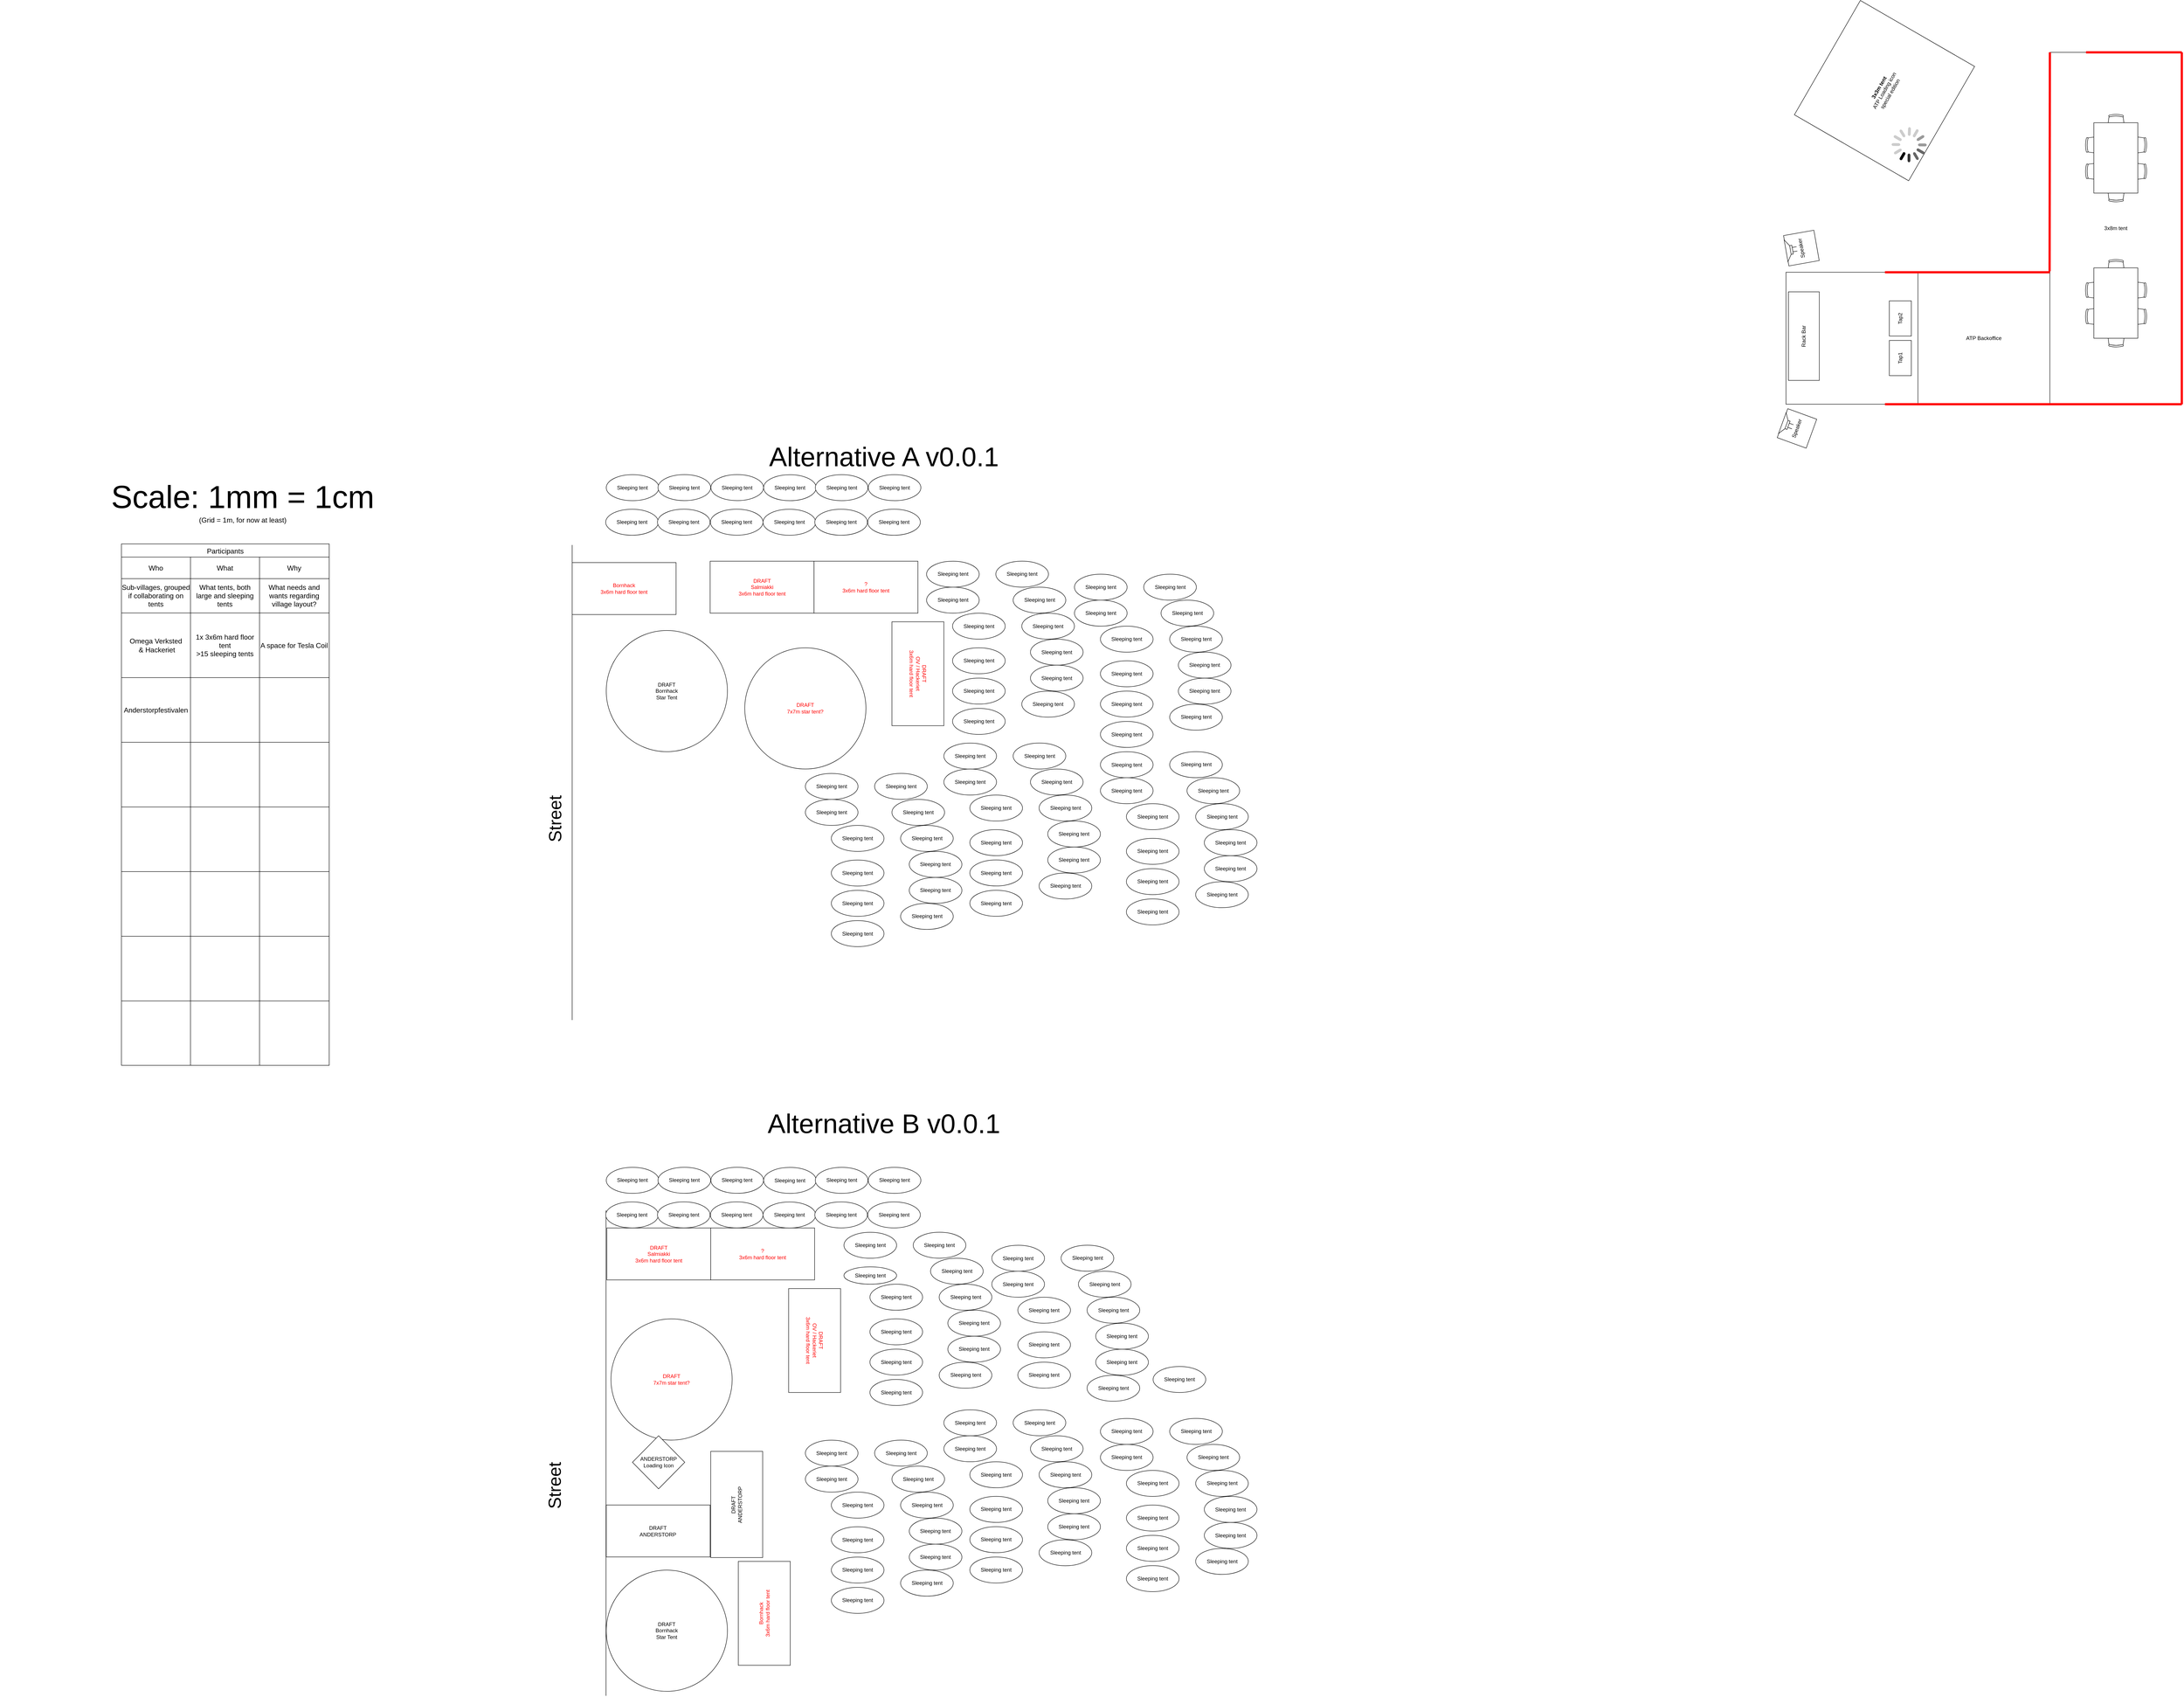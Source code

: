 <mxfile version="26.1.1">
  <diagram name="Page-1" id="S961MPwOC7T8OK-ADWTU">
    <mxGraphModel dx="3374" dy="2157" grid="1" gridSize="10" guides="0" tooltips="1" connect="1" arrows="1" fold="1" page="0" pageScale="1" pageWidth="1169" pageHeight="1654" math="0" shadow="0">
      <root>
        <mxCell id="0" />
        <mxCell id="1" parent="0" />
        <mxCell id="xKXynRRO6VnI7B-n1XNF-5" value="&lt;span style=&quot;color: light-dark(rgb(255, 0, 0), rgb(237, 237, 237));&quot;&gt;DRAFT&lt;br&gt;Salmiakki&lt;br&gt;3x6m hard floor tent&lt;/span&gt;" style="rounded=0;whiteSpace=wrap;html=1;" parent="1" vertex="1">
          <mxGeometry x="393.7" y="196.85" width="236.22" height="118.11" as="geometry" />
        </mxCell>
        <mxCell id="xKXynRRO6VnI7B-n1XNF-6" value="&lt;div&gt;&lt;font style=&quot;font-size: 72px;&quot;&gt;Scale: 1mm = 1cm&lt;/font&gt;&lt;/div&gt;&lt;div&gt;&lt;font size=&quot;3&quot;&gt;(Grid = 1m, for now at least)&lt;/font&gt;&lt;/div&gt;" style="text;html=1;align=center;verticalAlign=middle;whiteSpace=wrap;rounded=0;" parent="1" vertex="1">
          <mxGeometry x="-1220.47" y="1.53" width="1102.36" height="116.63" as="geometry" />
        </mxCell>
        <mxCell id="xKXynRRO6VnI7B-n1XNF-7" value="&lt;span style=&quot;color: rgb(255, 0, 0);&quot;&gt;DRAFT&lt;br&gt;OV / Hackeriet&lt;br&gt;3x6m hard floor tent&lt;/span&gt;" style="rounded=0;whiteSpace=wrap;html=1;rotation=90;" parent="1" vertex="1">
          <mxGeometry x="748.03" y="393.7" width="236.22" height="118.11" as="geometry" />
        </mxCell>
        <mxCell id="xKXynRRO6VnI7B-n1XNF-8" value="&lt;span style=&quot;color: light-dark(rgb(255, 0, 0), rgb(237, 237, 237));&quot;&gt;?&lt;br&gt;3x6m hard floor tent&lt;/span&gt;" style="rounded=0;whiteSpace=wrap;html=1;rotation=0;" parent="1" vertex="1">
          <mxGeometry x="629.92" y="196.85" width="236.22" height="118.11" as="geometry" />
        </mxCell>
        <mxCell id="xKXynRRO6VnI7B-n1XNF-10" value="&lt;span style=&quot;color: light-dark(rgb(255, 0, 0), rgb(237, 237, 237));&quot;&gt;DRAFT&lt;br&gt;7x7m star tent?&lt;/span&gt;" style="ellipse;whiteSpace=wrap;html=1;aspect=fixed;" parent="1" vertex="1">
          <mxGeometry x="472.44" y="393.7" width="275.59" height="275.59" as="geometry" />
        </mxCell>
        <mxCell id="xKXynRRO6VnI7B-n1XNF-11" value="" style="endArrow=none;html=1;rounded=0;" parent="1" edge="1">
          <mxGeometry width="50" height="50" relative="1" as="geometry">
            <mxPoint x="80" y="1240" as="sourcePoint" />
            <mxPoint x="80" y="160" as="targetPoint" />
          </mxGeometry>
        </mxCell>
        <mxCell id="xKXynRRO6VnI7B-n1XNF-12" value="&lt;font style=&quot;font-size: 40px;&quot;&gt;Street&lt;/font&gt;" style="text;html=1;align=center;verticalAlign=middle;whiteSpace=wrap;rounded=0;rotation=-90;" parent="1" vertex="1">
          <mxGeometry x="-39.37" y="748.03" width="157.74" height="69.34" as="geometry" />
        </mxCell>
        <mxCell id="xKXynRRO6VnI7B-n1XNF-18" value="Participants" style="shape=table;startSize=30;container=1;collapsible=0;childLayout=tableLayout;strokeColor=default;fontSize=16;" parent="1" vertex="1">
          <mxGeometry x="-944.88" y="157.48" width="472.44" height="1185.51" as="geometry" />
        </mxCell>
        <mxCell id="xKXynRRO6VnI7B-n1XNF-19" value="" style="shape=tableRow;horizontal=0;startSize=0;swimlaneHead=0;swimlaneBody=0;strokeColor=inherit;top=0;left=0;bottom=0;right=0;collapsible=0;dropTarget=0;fillColor=none;points=[[0,0.5],[1,0.5]];portConstraint=eastwest;fontSize=16;" parent="xKXynRRO6VnI7B-n1XNF-18" vertex="1">
          <mxGeometry y="30" width="472.44" height="49" as="geometry" />
        </mxCell>
        <mxCell id="xKXynRRO6VnI7B-n1XNF-20" value="Who" style="shape=partialRectangle;html=1;whiteSpace=wrap;connectable=0;strokeColor=inherit;overflow=hidden;fillColor=none;top=0;left=0;bottom=0;right=0;pointerEvents=1;fontSize=16;" parent="xKXynRRO6VnI7B-n1XNF-19" vertex="1">
          <mxGeometry width="157" height="49" as="geometry">
            <mxRectangle width="157" height="49" as="alternateBounds" />
          </mxGeometry>
        </mxCell>
        <mxCell id="xKXynRRO6VnI7B-n1XNF-21" value="What" style="shape=partialRectangle;html=1;whiteSpace=wrap;connectable=0;strokeColor=inherit;overflow=hidden;fillColor=none;top=0;left=0;bottom=0;right=0;pointerEvents=1;fontSize=16;" parent="xKXynRRO6VnI7B-n1XNF-19" vertex="1">
          <mxGeometry x="157" width="157" height="49" as="geometry">
            <mxRectangle width="157" height="49" as="alternateBounds" />
          </mxGeometry>
        </mxCell>
        <mxCell id="xKXynRRO6VnI7B-n1XNF-22" value="Why" style="shape=partialRectangle;html=1;whiteSpace=wrap;connectable=0;strokeColor=inherit;overflow=hidden;fillColor=none;top=0;left=0;bottom=0;right=0;pointerEvents=1;fontSize=16;" parent="xKXynRRO6VnI7B-n1XNF-19" vertex="1">
          <mxGeometry x="314" width="158" height="49" as="geometry">
            <mxRectangle width="158" height="49" as="alternateBounds" />
          </mxGeometry>
        </mxCell>
        <mxCell id="xKXynRRO6VnI7B-n1XNF-23" value="" style="shape=tableRow;horizontal=0;startSize=0;swimlaneHead=0;swimlaneBody=0;strokeColor=inherit;top=0;left=0;bottom=0;right=0;collapsible=0;dropTarget=0;fillColor=none;points=[[0,0.5],[1,0.5]];portConstraint=eastwest;fontSize=16;" parent="xKXynRRO6VnI7B-n1XNF-18" vertex="1">
          <mxGeometry y="79" width="472.44" height="78" as="geometry" />
        </mxCell>
        <mxCell id="xKXynRRO6VnI7B-n1XNF-24" value="Sub-villages, grouped if collaborating on tents" style="shape=partialRectangle;html=1;whiteSpace=wrap;connectable=0;strokeColor=inherit;overflow=hidden;fillColor=none;top=0;left=0;bottom=0;right=0;pointerEvents=1;fontSize=16;" parent="xKXynRRO6VnI7B-n1XNF-23" vertex="1">
          <mxGeometry width="157" height="78" as="geometry">
            <mxRectangle width="157" height="78" as="alternateBounds" />
          </mxGeometry>
        </mxCell>
        <mxCell id="xKXynRRO6VnI7B-n1XNF-25" value="What tents, both large and sleeping tents" style="shape=partialRectangle;html=1;whiteSpace=wrap;connectable=0;strokeColor=inherit;overflow=hidden;fillColor=none;top=0;left=0;bottom=0;right=0;pointerEvents=1;fontSize=16;" parent="xKXynRRO6VnI7B-n1XNF-23" vertex="1">
          <mxGeometry x="157" width="157" height="78" as="geometry">
            <mxRectangle width="157" height="78" as="alternateBounds" />
          </mxGeometry>
        </mxCell>
        <mxCell id="xKXynRRO6VnI7B-n1XNF-26" value="What needs and wants regarding village layout?" style="shape=partialRectangle;html=1;whiteSpace=wrap;connectable=0;strokeColor=inherit;overflow=hidden;fillColor=none;top=0;left=0;bottom=0;right=0;pointerEvents=1;fontSize=16;" parent="xKXynRRO6VnI7B-n1XNF-23" vertex="1">
          <mxGeometry x="314" width="158" height="78" as="geometry">
            <mxRectangle width="158" height="78" as="alternateBounds" />
          </mxGeometry>
        </mxCell>
        <mxCell id="xKXynRRO6VnI7B-n1XNF-65" value="" style="shape=tableRow;horizontal=0;startSize=0;swimlaneHead=0;swimlaneBody=0;strokeColor=inherit;top=0;left=0;bottom=0;right=0;collapsible=0;dropTarget=0;fillColor=none;points=[[0,0.5],[1,0.5]];portConstraint=eastwest;fontSize=16;" parent="xKXynRRO6VnI7B-n1XNF-18" vertex="1">
          <mxGeometry y="157" width="472.44" height="147" as="geometry" />
        </mxCell>
        <mxCell id="xKXynRRO6VnI7B-n1XNF-66" value="&lt;div&gt;Omega Verksted&lt;/div&gt;&lt;div&gt;&amp;nbsp;&amp;amp; Hackeriet&lt;/div&gt;" style="shape=partialRectangle;html=1;whiteSpace=wrap;connectable=0;strokeColor=inherit;overflow=hidden;fillColor=none;top=0;left=0;bottom=0;right=0;pointerEvents=1;fontSize=16;" parent="xKXynRRO6VnI7B-n1XNF-65" vertex="1">
          <mxGeometry width="157" height="147" as="geometry">
            <mxRectangle width="157" height="147" as="alternateBounds" />
          </mxGeometry>
        </mxCell>
        <mxCell id="xKXynRRO6VnI7B-n1XNF-67" value="1x 3x6m hard floor tent&lt;br&gt;&amp;gt;15 sleeping tents" style="shape=partialRectangle;html=1;whiteSpace=wrap;connectable=0;strokeColor=inherit;overflow=hidden;fillColor=none;top=0;left=0;bottom=0;right=0;pointerEvents=1;fontSize=16;" parent="xKXynRRO6VnI7B-n1XNF-65" vertex="1">
          <mxGeometry x="157" width="157" height="147" as="geometry">
            <mxRectangle width="157" height="147" as="alternateBounds" />
          </mxGeometry>
        </mxCell>
        <mxCell id="xKXynRRO6VnI7B-n1XNF-68" value="A space for Tesla Coil" style="shape=partialRectangle;html=1;whiteSpace=wrap;connectable=0;strokeColor=inherit;overflow=hidden;fillColor=none;top=0;left=0;bottom=0;right=0;pointerEvents=1;fontSize=16;" parent="xKXynRRO6VnI7B-n1XNF-65" vertex="1">
          <mxGeometry x="314" width="158" height="147" as="geometry">
            <mxRectangle width="158" height="147" as="alternateBounds" />
          </mxGeometry>
        </mxCell>
        <mxCell id="xKXynRRO6VnI7B-n1XNF-61" value="" style="shape=tableRow;horizontal=0;startSize=0;swimlaneHead=0;swimlaneBody=0;strokeColor=inherit;top=0;left=0;bottom=0;right=0;collapsible=0;dropTarget=0;fillColor=none;points=[[0,0.5],[1,0.5]];portConstraint=eastwest;fontSize=16;" parent="xKXynRRO6VnI7B-n1XNF-18" vertex="1">
          <mxGeometry y="304" width="472.44" height="147" as="geometry" />
        </mxCell>
        <mxCell id="xKXynRRO6VnI7B-n1XNF-62" value="Anderstorpfestivalen" style="shape=partialRectangle;html=1;whiteSpace=wrap;connectable=0;strokeColor=inherit;overflow=hidden;fillColor=none;top=0;left=0;bottom=0;right=0;pointerEvents=1;fontSize=16;" parent="xKXynRRO6VnI7B-n1XNF-61" vertex="1">
          <mxGeometry width="157" height="147" as="geometry">
            <mxRectangle width="157" height="147" as="alternateBounds" />
          </mxGeometry>
        </mxCell>
        <mxCell id="xKXynRRO6VnI7B-n1XNF-63" value="" style="shape=partialRectangle;html=1;whiteSpace=wrap;connectable=0;strokeColor=inherit;overflow=hidden;fillColor=none;top=0;left=0;bottom=0;right=0;pointerEvents=1;fontSize=16;" parent="xKXynRRO6VnI7B-n1XNF-61" vertex="1">
          <mxGeometry x="157" width="157" height="147" as="geometry">
            <mxRectangle width="157" height="147" as="alternateBounds" />
          </mxGeometry>
        </mxCell>
        <mxCell id="xKXynRRO6VnI7B-n1XNF-64" value="" style="shape=partialRectangle;html=1;whiteSpace=wrap;connectable=0;strokeColor=inherit;overflow=hidden;fillColor=none;top=0;left=0;bottom=0;right=0;pointerEvents=1;fontSize=16;" parent="xKXynRRO6VnI7B-n1XNF-61" vertex="1">
          <mxGeometry x="314" width="158" height="147" as="geometry">
            <mxRectangle width="158" height="147" as="alternateBounds" />
          </mxGeometry>
        </mxCell>
        <mxCell id="xKXynRRO6VnI7B-n1XNF-57" value="" style="shape=tableRow;horizontal=0;startSize=0;swimlaneHead=0;swimlaneBody=0;strokeColor=inherit;top=0;left=0;bottom=0;right=0;collapsible=0;dropTarget=0;fillColor=none;points=[[0,0.5],[1,0.5]];portConstraint=eastwest;fontSize=16;" parent="xKXynRRO6VnI7B-n1XNF-18" vertex="1">
          <mxGeometry y="451" width="472.44" height="147" as="geometry" />
        </mxCell>
        <mxCell id="xKXynRRO6VnI7B-n1XNF-58" value="" style="shape=partialRectangle;html=1;whiteSpace=wrap;connectable=0;strokeColor=inherit;overflow=hidden;fillColor=none;top=0;left=0;bottom=0;right=0;pointerEvents=1;fontSize=16;" parent="xKXynRRO6VnI7B-n1XNF-57" vertex="1">
          <mxGeometry width="157" height="147" as="geometry">
            <mxRectangle width="157" height="147" as="alternateBounds" />
          </mxGeometry>
        </mxCell>
        <mxCell id="xKXynRRO6VnI7B-n1XNF-59" value="" style="shape=partialRectangle;html=1;whiteSpace=wrap;connectable=0;strokeColor=inherit;overflow=hidden;fillColor=none;top=0;left=0;bottom=0;right=0;pointerEvents=1;fontSize=16;" parent="xKXynRRO6VnI7B-n1XNF-57" vertex="1">
          <mxGeometry x="157" width="157" height="147" as="geometry">
            <mxRectangle width="157" height="147" as="alternateBounds" />
          </mxGeometry>
        </mxCell>
        <mxCell id="xKXynRRO6VnI7B-n1XNF-60" value="" style="shape=partialRectangle;html=1;whiteSpace=wrap;connectable=0;strokeColor=inherit;overflow=hidden;fillColor=none;top=0;left=0;bottom=0;right=0;pointerEvents=1;fontSize=16;" parent="xKXynRRO6VnI7B-n1XNF-57" vertex="1">
          <mxGeometry x="314" width="158" height="147" as="geometry">
            <mxRectangle width="158" height="147" as="alternateBounds" />
          </mxGeometry>
        </mxCell>
        <mxCell id="xKXynRRO6VnI7B-n1XNF-53" value="" style="shape=tableRow;horizontal=0;startSize=0;swimlaneHead=0;swimlaneBody=0;strokeColor=inherit;top=0;left=0;bottom=0;right=0;collapsible=0;dropTarget=0;fillColor=none;points=[[0,0.5],[1,0.5]];portConstraint=eastwest;fontSize=16;" parent="xKXynRRO6VnI7B-n1XNF-18" vertex="1">
          <mxGeometry y="598" width="472.44" height="147" as="geometry" />
        </mxCell>
        <mxCell id="xKXynRRO6VnI7B-n1XNF-54" value="" style="shape=partialRectangle;html=1;whiteSpace=wrap;connectable=0;strokeColor=inherit;overflow=hidden;fillColor=none;top=0;left=0;bottom=0;right=0;pointerEvents=1;fontSize=16;" parent="xKXynRRO6VnI7B-n1XNF-53" vertex="1">
          <mxGeometry width="157" height="147" as="geometry">
            <mxRectangle width="157" height="147" as="alternateBounds" />
          </mxGeometry>
        </mxCell>
        <mxCell id="xKXynRRO6VnI7B-n1XNF-55" value="" style="shape=partialRectangle;html=1;whiteSpace=wrap;connectable=0;strokeColor=inherit;overflow=hidden;fillColor=none;top=0;left=0;bottom=0;right=0;pointerEvents=1;fontSize=16;" parent="xKXynRRO6VnI7B-n1XNF-53" vertex="1">
          <mxGeometry x="157" width="157" height="147" as="geometry">
            <mxRectangle width="157" height="147" as="alternateBounds" />
          </mxGeometry>
        </mxCell>
        <mxCell id="xKXynRRO6VnI7B-n1XNF-56" value="" style="shape=partialRectangle;html=1;whiteSpace=wrap;connectable=0;strokeColor=inherit;overflow=hidden;fillColor=none;top=0;left=0;bottom=0;right=0;pointerEvents=1;fontSize=16;" parent="xKXynRRO6VnI7B-n1XNF-53" vertex="1">
          <mxGeometry x="314" width="158" height="147" as="geometry">
            <mxRectangle width="158" height="147" as="alternateBounds" />
          </mxGeometry>
        </mxCell>
        <mxCell id="xKXynRRO6VnI7B-n1XNF-49" value="" style="shape=tableRow;horizontal=0;startSize=0;swimlaneHead=0;swimlaneBody=0;strokeColor=inherit;top=0;left=0;bottom=0;right=0;collapsible=0;dropTarget=0;fillColor=none;points=[[0,0.5],[1,0.5]];portConstraint=eastwest;fontSize=16;" parent="xKXynRRO6VnI7B-n1XNF-18" vertex="1">
          <mxGeometry y="745" width="472.44" height="147" as="geometry" />
        </mxCell>
        <mxCell id="xKXynRRO6VnI7B-n1XNF-50" value="" style="shape=partialRectangle;html=1;whiteSpace=wrap;connectable=0;strokeColor=inherit;overflow=hidden;fillColor=none;top=0;left=0;bottom=0;right=0;pointerEvents=1;fontSize=16;" parent="xKXynRRO6VnI7B-n1XNF-49" vertex="1">
          <mxGeometry width="157" height="147" as="geometry">
            <mxRectangle width="157" height="147" as="alternateBounds" />
          </mxGeometry>
        </mxCell>
        <mxCell id="xKXynRRO6VnI7B-n1XNF-51" value="" style="shape=partialRectangle;html=1;whiteSpace=wrap;connectable=0;strokeColor=inherit;overflow=hidden;fillColor=none;top=0;left=0;bottom=0;right=0;pointerEvents=1;fontSize=16;" parent="xKXynRRO6VnI7B-n1XNF-49" vertex="1">
          <mxGeometry x="157" width="157" height="147" as="geometry">
            <mxRectangle width="157" height="147" as="alternateBounds" />
          </mxGeometry>
        </mxCell>
        <mxCell id="xKXynRRO6VnI7B-n1XNF-52" value="" style="shape=partialRectangle;html=1;whiteSpace=wrap;connectable=0;strokeColor=inherit;overflow=hidden;fillColor=none;top=0;left=0;bottom=0;right=0;pointerEvents=1;fontSize=16;" parent="xKXynRRO6VnI7B-n1XNF-49" vertex="1">
          <mxGeometry x="314" width="158" height="147" as="geometry">
            <mxRectangle width="158" height="147" as="alternateBounds" />
          </mxGeometry>
        </mxCell>
        <mxCell id="xKXynRRO6VnI7B-n1XNF-45" value="" style="shape=tableRow;horizontal=0;startSize=0;swimlaneHead=0;swimlaneBody=0;strokeColor=inherit;top=0;left=0;bottom=0;right=0;collapsible=0;dropTarget=0;fillColor=none;points=[[0,0.5],[1,0.5]];portConstraint=eastwest;fontSize=16;" parent="xKXynRRO6VnI7B-n1XNF-18" vertex="1">
          <mxGeometry y="892" width="472.44" height="147" as="geometry" />
        </mxCell>
        <mxCell id="xKXynRRO6VnI7B-n1XNF-46" value="" style="shape=partialRectangle;html=1;whiteSpace=wrap;connectable=0;strokeColor=inherit;overflow=hidden;fillColor=none;top=0;left=0;bottom=0;right=0;pointerEvents=1;fontSize=16;" parent="xKXynRRO6VnI7B-n1XNF-45" vertex="1">
          <mxGeometry width="157" height="147" as="geometry">
            <mxRectangle width="157" height="147" as="alternateBounds" />
          </mxGeometry>
        </mxCell>
        <mxCell id="xKXynRRO6VnI7B-n1XNF-47" value="" style="shape=partialRectangle;html=1;whiteSpace=wrap;connectable=0;strokeColor=inherit;overflow=hidden;fillColor=none;top=0;left=0;bottom=0;right=0;pointerEvents=1;fontSize=16;" parent="xKXynRRO6VnI7B-n1XNF-45" vertex="1">
          <mxGeometry x="157" width="157" height="147" as="geometry">
            <mxRectangle width="157" height="147" as="alternateBounds" />
          </mxGeometry>
        </mxCell>
        <mxCell id="xKXynRRO6VnI7B-n1XNF-48" value="" style="shape=partialRectangle;html=1;whiteSpace=wrap;connectable=0;strokeColor=inherit;overflow=hidden;fillColor=none;top=0;left=0;bottom=0;right=0;pointerEvents=1;fontSize=16;" parent="xKXynRRO6VnI7B-n1XNF-45" vertex="1">
          <mxGeometry x="314" width="158" height="147" as="geometry">
            <mxRectangle width="158" height="147" as="alternateBounds" />
          </mxGeometry>
        </mxCell>
        <mxCell id="xKXynRRO6VnI7B-n1XNF-27" value="" style="shape=tableRow;horizontal=0;startSize=0;swimlaneHead=0;swimlaneBody=0;strokeColor=inherit;top=0;left=0;bottom=0;right=0;collapsible=0;dropTarget=0;fillColor=none;points=[[0,0.5],[1,0.5]];portConstraint=eastwest;fontSize=16;" parent="xKXynRRO6VnI7B-n1XNF-18" vertex="1">
          <mxGeometry y="1039" width="472.44" height="147" as="geometry" />
        </mxCell>
        <mxCell id="xKXynRRO6VnI7B-n1XNF-28" value="" style="shape=partialRectangle;html=1;whiteSpace=wrap;connectable=0;strokeColor=inherit;overflow=hidden;fillColor=none;top=0;left=0;bottom=0;right=0;pointerEvents=1;fontSize=16;" parent="xKXynRRO6VnI7B-n1XNF-27" vertex="1">
          <mxGeometry width="157" height="147" as="geometry">
            <mxRectangle width="157" height="147" as="alternateBounds" />
          </mxGeometry>
        </mxCell>
        <mxCell id="xKXynRRO6VnI7B-n1XNF-29" value="" style="shape=partialRectangle;html=1;whiteSpace=wrap;connectable=0;strokeColor=inherit;overflow=hidden;fillColor=none;top=0;left=0;bottom=0;right=0;pointerEvents=1;fontSize=16;" parent="xKXynRRO6VnI7B-n1XNF-27" vertex="1">
          <mxGeometry x="157" width="157" height="147" as="geometry">
            <mxRectangle width="157" height="147" as="alternateBounds" />
          </mxGeometry>
        </mxCell>
        <mxCell id="xKXynRRO6VnI7B-n1XNF-30" value="" style="shape=partialRectangle;html=1;whiteSpace=wrap;connectable=0;strokeColor=inherit;overflow=hidden;fillColor=none;top=0;left=0;bottom=0;right=0;pointerEvents=1;fontSize=16;" parent="xKXynRRO6VnI7B-n1XNF-27" vertex="1">
          <mxGeometry x="314" width="158" height="147" as="geometry">
            <mxRectangle width="158" height="147" as="alternateBounds" />
          </mxGeometry>
        </mxCell>
        <mxCell id="8xT2IkJiU97St88Mnqzr-1" value="ATP Backoffice" style="rounded=0;whiteSpace=wrap;html=1;" vertex="1" parent="1">
          <mxGeometry x="3140" y="-460" width="300" height="300" as="geometry" />
        </mxCell>
        <mxCell id="8xT2IkJiU97St88Mnqzr-2" value="&lt;span style=&quot;color: light-dark(rgb(255, 0, 0), rgb(237, 237, 237));&quot;&gt;Bornhack&lt;br&gt;3x6m hard floor tent&lt;/span&gt;" style="rounded=0;whiteSpace=wrap;html=1;" vertex="1" parent="1">
          <mxGeometry x="80.0" y="200.0" width="236.22" height="118.11" as="geometry" />
        </mxCell>
        <mxCell id="8xT2IkJiU97St88Mnqzr-4" value="DRAFT&lt;br&gt;Bornhack&lt;br&gt;Star Tent" style="ellipse;whiteSpace=wrap;html=1;aspect=fixed;" vertex="1" parent="1">
          <mxGeometry x="157.48" y="354.33" width="275.59" height="275.59" as="geometry" />
        </mxCell>
        <mxCell id="8xT2IkJiU97St88Mnqzr-5" value="Sleeping tent" style="ellipse;whiteSpace=wrap;html=1;" vertex="1" parent="1">
          <mxGeometry x="885.83" y="196.85" width="119.75" height="59.1" as="geometry" />
        </mxCell>
        <mxCell id="8xT2IkJiU97St88Mnqzr-6" value="Sleeping tent" style="ellipse;whiteSpace=wrap;html=1;" vertex="1" parent="1">
          <mxGeometry x="885.825" y="255.855" width="119.75" height="59.1" as="geometry" />
        </mxCell>
        <mxCell id="8xT2IkJiU97St88Mnqzr-7" value="Sleeping tent" style="ellipse;whiteSpace=wrap;html=1;" vertex="1" parent="1">
          <mxGeometry x="944.88" y="314.96" width="119.75" height="59.1" as="geometry" />
        </mxCell>
        <mxCell id="8xT2IkJiU97St88Mnqzr-8" value="Sleeping tent" style="ellipse;whiteSpace=wrap;html=1;" vertex="1" parent="1">
          <mxGeometry x="944.885" y="393.695" width="119.75" height="59.1" as="geometry" />
        </mxCell>
        <mxCell id="8xT2IkJiU97St88Mnqzr-9" value="Sleeping tent" style="ellipse;whiteSpace=wrap;html=1;" vertex="1" parent="1">
          <mxGeometry x="944.88" y="462.57" width="119.75" height="59.1" as="geometry" />
        </mxCell>
        <mxCell id="8xT2IkJiU97St88Mnqzr-10" value="Sleeping tent" style="ellipse;whiteSpace=wrap;html=1;" vertex="1" parent="1">
          <mxGeometry x="944.885" y="531.495" width="119.75" height="59.1" as="geometry" />
        </mxCell>
        <mxCell id="8xT2IkJiU97St88Mnqzr-11" value="Sleeping tent" style="ellipse;whiteSpace=wrap;html=1;" vertex="1" parent="1">
          <mxGeometry x="1043.3" y="196.75" width="119.75" height="59.1" as="geometry" />
        </mxCell>
        <mxCell id="8xT2IkJiU97St88Mnqzr-12" value="Sleeping tent" style="ellipse;whiteSpace=wrap;html=1;" vertex="1" parent="1">
          <mxGeometry x="1082.675" y="255.855" width="119.75" height="59.1" as="geometry" />
        </mxCell>
        <mxCell id="8xT2IkJiU97St88Mnqzr-13" value="Sleeping tent" style="ellipse;whiteSpace=wrap;html=1;" vertex="1" parent="1">
          <mxGeometry x="1102.36" y="314.96" width="119.75" height="59.1" as="geometry" />
        </mxCell>
        <mxCell id="8xT2IkJiU97St88Mnqzr-14" value="Sleeping tent" style="ellipse;whiteSpace=wrap;html=1;" vertex="1" parent="1">
          <mxGeometry x="1122.045" y="374.065" width="119.75" height="59.1" as="geometry" />
        </mxCell>
        <mxCell id="8xT2IkJiU97St88Mnqzr-15" value="Sleeping tent" style="ellipse;whiteSpace=wrap;html=1;" vertex="1" parent="1">
          <mxGeometry x="1122.05" y="433.17" width="119.75" height="59.1" as="geometry" />
        </mxCell>
        <mxCell id="8xT2IkJiU97St88Mnqzr-16" value="Sleeping tent" style="ellipse;whiteSpace=wrap;html=1;" vertex="1" parent="1">
          <mxGeometry x="1102.355" y="492.275" width="119.75" height="59.1" as="geometry" />
        </mxCell>
        <mxCell id="8xT2IkJiU97St88Mnqzr-17" value="Sleeping tent" style="ellipse;whiteSpace=wrap;html=1;" vertex="1" parent="1">
          <mxGeometry x="156.25" y="78.69" width="119.75" height="59.1" as="geometry" />
        </mxCell>
        <mxCell id="8xT2IkJiU97St88Mnqzr-18" value="Sleeping tent" style="ellipse;whiteSpace=wrap;html=1;" vertex="1" parent="1">
          <mxGeometry x="273.945" y="78.595" width="119.75" height="59.1" as="geometry" />
        </mxCell>
        <mxCell id="8xT2IkJiU97St88Mnqzr-19" value="Sleeping tent" style="ellipse;whiteSpace=wrap;html=1;" vertex="1" parent="1">
          <mxGeometry x="394.23" y="78.59" width="119.75" height="59.1" as="geometry" />
        </mxCell>
        <mxCell id="8xT2IkJiU97St88Mnqzr-20" value="Sleeping tent" style="ellipse;whiteSpace=wrap;html=1;" vertex="1" parent="1">
          <mxGeometry x="513.975" y="78.785" width="119.75" height="59.1" as="geometry" />
        </mxCell>
        <mxCell id="8xT2IkJiU97St88Mnqzr-21" value="Sleeping tent" style="ellipse;whiteSpace=wrap;html=1;" vertex="1" parent="1">
          <mxGeometry x="631.67" y="78.69" width="119.75" height="59.1" as="geometry" />
        </mxCell>
        <mxCell id="8xT2IkJiU97St88Mnqzr-22" value="Sleeping tent" style="ellipse;whiteSpace=wrap;html=1;" vertex="1" parent="1">
          <mxGeometry x="751.955" y="78.685" width="119.75" height="59.1" as="geometry" />
        </mxCell>
        <mxCell id="8xT2IkJiU97St88Mnqzr-23" value="Sleeping tent" style="ellipse;whiteSpace=wrap;html=1;" vertex="1" parent="1">
          <mxGeometry x="157.485" y="0.095" width="119.75" height="59.1" as="geometry" />
        </mxCell>
        <mxCell id="8xT2IkJiU97St88Mnqzr-24" value="Sleeping tent" style="ellipse;whiteSpace=wrap;html=1;" vertex="1" parent="1">
          <mxGeometry x="275.18" y="-2.842e-14" width="119.75" height="59.1" as="geometry" />
        </mxCell>
        <mxCell id="8xT2IkJiU97St88Mnqzr-25" value="Sleeping tent" style="ellipse;whiteSpace=wrap;html=1;" vertex="1" parent="1">
          <mxGeometry x="395.465" y="-0.005" width="119.75" height="59.1" as="geometry" />
        </mxCell>
        <mxCell id="8xT2IkJiU97St88Mnqzr-26" value="Sleeping tent" style="ellipse;whiteSpace=wrap;html=1;" vertex="1" parent="1">
          <mxGeometry x="515.21" y="0.19" width="119.75" height="59.1" as="geometry" />
        </mxCell>
        <mxCell id="8xT2IkJiU97St88Mnqzr-27" value="Sleeping tent" style="ellipse;whiteSpace=wrap;html=1;" vertex="1" parent="1">
          <mxGeometry x="632.905" y="0.095" width="119.75" height="59.1" as="geometry" />
        </mxCell>
        <mxCell id="8xT2IkJiU97St88Mnqzr-28" value="Sleeping tent" style="ellipse;whiteSpace=wrap;html=1;" vertex="1" parent="1">
          <mxGeometry x="753.19" y="0.09" width="119.75" height="59.1" as="geometry" />
        </mxCell>
        <mxCell id="8xT2IkJiU97St88Mnqzr-29" value="Sleeping tent" style="ellipse;whiteSpace=wrap;html=1;" vertex="1" parent="1">
          <mxGeometry x="925.195" y="610.335" width="119.75" height="59.1" as="geometry" />
        </mxCell>
        <mxCell id="8xT2IkJiU97St88Mnqzr-30" value="Sleeping tent" style="ellipse;whiteSpace=wrap;html=1;" vertex="1" parent="1">
          <mxGeometry x="925.19" y="669.34" width="119.75" height="59.1" as="geometry" />
        </mxCell>
        <mxCell id="8xT2IkJiU97St88Mnqzr-31" value="Sleeping tent" style="ellipse;whiteSpace=wrap;html=1;" vertex="1" parent="1">
          <mxGeometry x="984.245" y="728.445" width="119.75" height="59.1" as="geometry" />
        </mxCell>
        <mxCell id="8xT2IkJiU97St88Mnqzr-32" value="Sleeping tent" style="ellipse;whiteSpace=wrap;html=1;" vertex="1" parent="1">
          <mxGeometry x="984.25" y="807.18" width="119.75" height="59.1" as="geometry" />
        </mxCell>
        <mxCell id="8xT2IkJiU97St88Mnqzr-33" value="Sleeping tent" style="ellipse;whiteSpace=wrap;html=1;" vertex="1" parent="1">
          <mxGeometry x="984.245" y="876.055" width="119.75" height="59.1" as="geometry" />
        </mxCell>
        <mxCell id="8xT2IkJiU97St88Mnqzr-34" value="Sleeping tent" style="ellipse;whiteSpace=wrap;html=1;" vertex="1" parent="1">
          <mxGeometry x="984.25" y="944.98" width="119.75" height="59.1" as="geometry" />
        </mxCell>
        <mxCell id="8xT2IkJiU97St88Mnqzr-35" value="Sleeping tent" style="ellipse;whiteSpace=wrap;html=1;" vertex="1" parent="1">
          <mxGeometry x="1082.665" y="610.235" width="119.75" height="59.1" as="geometry" />
        </mxCell>
        <mxCell id="8xT2IkJiU97St88Mnqzr-36" value="Sleeping tent" style="ellipse;whiteSpace=wrap;html=1;" vertex="1" parent="1">
          <mxGeometry x="1122.04" y="669.34" width="119.75" height="59.1" as="geometry" />
        </mxCell>
        <mxCell id="8xT2IkJiU97St88Mnqzr-37" value="Sleeping tent" style="ellipse;whiteSpace=wrap;html=1;" vertex="1" parent="1">
          <mxGeometry x="1141.725" y="728.445" width="119.75" height="59.1" as="geometry" />
        </mxCell>
        <mxCell id="8xT2IkJiU97St88Mnqzr-38" value="Sleeping tent" style="ellipse;whiteSpace=wrap;html=1;" vertex="1" parent="1">
          <mxGeometry x="1161.41" y="787.55" width="119.75" height="59.1" as="geometry" />
        </mxCell>
        <mxCell id="8xT2IkJiU97St88Mnqzr-39" value="Sleeping tent" style="ellipse;whiteSpace=wrap;html=1;" vertex="1" parent="1">
          <mxGeometry x="1161.415" y="846.655" width="119.75" height="59.1" as="geometry" />
        </mxCell>
        <mxCell id="8xT2IkJiU97St88Mnqzr-40" value="Sleeping tent" style="ellipse;whiteSpace=wrap;html=1;" vertex="1" parent="1">
          <mxGeometry x="1141.72" y="905.76" width="119.75" height="59.1" as="geometry" />
        </mxCell>
        <mxCell id="8xT2IkJiU97St88Mnqzr-41" value="Sleeping tent" style="ellipse;whiteSpace=wrap;html=1;" vertex="1" parent="1">
          <mxGeometry x="610.24" y="679.38" width="119.75" height="59.1" as="geometry" />
        </mxCell>
        <mxCell id="8xT2IkJiU97St88Mnqzr-42" value="Sleeping tent" style="ellipse;whiteSpace=wrap;html=1;" vertex="1" parent="1">
          <mxGeometry x="610.235" y="738.385" width="119.75" height="59.1" as="geometry" />
        </mxCell>
        <mxCell id="8xT2IkJiU97St88Mnqzr-43" value="Sleeping tent" style="ellipse;whiteSpace=wrap;html=1;" vertex="1" parent="1">
          <mxGeometry x="669.29" y="797.49" width="119.75" height="59.1" as="geometry" />
        </mxCell>
        <mxCell id="8xT2IkJiU97St88Mnqzr-44" value="Sleeping tent" style="ellipse;whiteSpace=wrap;html=1;" vertex="1" parent="1">
          <mxGeometry x="669.295" y="876.225" width="119.75" height="59.1" as="geometry" />
        </mxCell>
        <mxCell id="8xT2IkJiU97St88Mnqzr-45" value="Sleeping tent" style="ellipse;whiteSpace=wrap;html=1;" vertex="1" parent="1">
          <mxGeometry x="669.29" y="945.1" width="119.75" height="59.1" as="geometry" />
        </mxCell>
        <mxCell id="8xT2IkJiU97St88Mnqzr-46" value="Sleeping tent" style="ellipse;whiteSpace=wrap;html=1;" vertex="1" parent="1">
          <mxGeometry x="669.295" y="1014.025" width="119.75" height="59.1" as="geometry" />
        </mxCell>
        <mxCell id="8xT2IkJiU97St88Mnqzr-47" value="Sleeping tent" style="ellipse;whiteSpace=wrap;html=1;" vertex="1" parent="1">
          <mxGeometry x="767.71" y="679.28" width="119.75" height="59.1" as="geometry" />
        </mxCell>
        <mxCell id="8xT2IkJiU97St88Mnqzr-48" value="Sleeping tent" style="ellipse;whiteSpace=wrap;html=1;" vertex="1" parent="1">
          <mxGeometry x="807.085" y="738.385" width="119.75" height="59.1" as="geometry" />
        </mxCell>
        <mxCell id="8xT2IkJiU97St88Mnqzr-49" value="Sleeping tent" style="ellipse;whiteSpace=wrap;html=1;" vertex="1" parent="1">
          <mxGeometry x="826.77" y="797.49" width="119.75" height="59.1" as="geometry" />
        </mxCell>
        <mxCell id="8xT2IkJiU97St88Mnqzr-50" value="Sleeping tent" style="ellipse;whiteSpace=wrap;html=1;" vertex="1" parent="1">
          <mxGeometry x="846.455" y="856.595" width="119.75" height="59.1" as="geometry" />
        </mxCell>
        <mxCell id="8xT2IkJiU97St88Mnqzr-51" value="Sleeping tent" style="ellipse;whiteSpace=wrap;html=1;" vertex="1" parent="1">
          <mxGeometry x="846.46" y="915.7" width="119.75" height="59.1" as="geometry" />
        </mxCell>
        <mxCell id="8xT2IkJiU97St88Mnqzr-52" value="Sleeping tent" style="ellipse;whiteSpace=wrap;html=1;" vertex="1" parent="1">
          <mxGeometry x="826.765" y="974.805" width="119.75" height="59.1" as="geometry" />
        </mxCell>
        <mxCell id="8xT2IkJiU97St88Mnqzr-53" value="Sleeping tent" style="ellipse;whiteSpace=wrap;html=1;" vertex="1" parent="1">
          <mxGeometry x="1222.105" y="226.425" width="119.75" height="59.1" as="geometry" />
        </mxCell>
        <mxCell id="8xT2IkJiU97St88Mnqzr-54" value="Sleeping tent" style="ellipse;whiteSpace=wrap;html=1;" vertex="1" parent="1">
          <mxGeometry x="1222.1" y="285.43" width="119.75" height="59.1" as="geometry" />
        </mxCell>
        <mxCell id="8xT2IkJiU97St88Mnqzr-55" value="Sleeping tent" style="ellipse;whiteSpace=wrap;html=1;" vertex="1" parent="1">
          <mxGeometry x="1281.155" y="344.535" width="119.75" height="59.1" as="geometry" />
        </mxCell>
        <mxCell id="8xT2IkJiU97St88Mnqzr-56" value="Sleeping tent" style="ellipse;whiteSpace=wrap;html=1;" vertex="1" parent="1">
          <mxGeometry x="1281.16" y="423.27" width="119.75" height="59.1" as="geometry" />
        </mxCell>
        <mxCell id="8xT2IkJiU97St88Mnqzr-57" value="Sleeping tent" style="ellipse;whiteSpace=wrap;html=1;" vertex="1" parent="1">
          <mxGeometry x="1281.155" y="492.145" width="119.75" height="59.1" as="geometry" />
        </mxCell>
        <mxCell id="8xT2IkJiU97St88Mnqzr-58" value="Sleeping tent" style="ellipse;whiteSpace=wrap;html=1;" vertex="1" parent="1">
          <mxGeometry x="1281.16" y="561.07" width="119.75" height="59.1" as="geometry" />
        </mxCell>
        <mxCell id="8xT2IkJiU97St88Mnqzr-59" value="Sleeping tent" style="ellipse;whiteSpace=wrap;html=1;" vertex="1" parent="1">
          <mxGeometry x="1379.575" y="226.325" width="119.75" height="59.1" as="geometry" />
        </mxCell>
        <mxCell id="8xT2IkJiU97St88Mnqzr-60" value="Sleeping tent" style="ellipse;whiteSpace=wrap;html=1;" vertex="1" parent="1">
          <mxGeometry x="1418.95" y="285.43" width="119.75" height="59.1" as="geometry" />
        </mxCell>
        <mxCell id="8xT2IkJiU97St88Mnqzr-61" value="Sleeping tent" style="ellipse;whiteSpace=wrap;html=1;" vertex="1" parent="1">
          <mxGeometry x="1438.635" y="344.535" width="119.75" height="59.1" as="geometry" />
        </mxCell>
        <mxCell id="8xT2IkJiU97St88Mnqzr-62" value="Sleeping tent" style="ellipse;whiteSpace=wrap;html=1;" vertex="1" parent="1">
          <mxGeometry x="1458.32" y="403.64" width="119.75" height="59.1" as="geometry" />
        </mxCell>
        <mxCell id="8xT2IkJiU97St88Mnqzr-63" value="Sleeping tent" style="ellipse;whiteSpace=wrap;html=1;" vertex="1" parent="1">
          <mxGeometry x="1458.325" y="462.745" width="119.75" height="59.1" as="geometry" />
        </mxCell>
        <mxCell id="8xT2IkJiU97St88Mnqzr-64" value="Sleeping tent" style="ellipse;whiteSpace=wrap;html=1;" vertex="1" parent="1">
          <mxGeometry x="1438.63" y="521.85" width="119.75" height="59.1" as="geometry" />
        </mxCell>
        <mxCell id="8xT2IkJiU97St88Mnqzr-65" value="Sleeping tent" style="ellipse;whiteSpace=wrap;html=1;" vertex="1" parent="1">
          <mxGeometry x="1281.16" y="630.02" width="119.75" height="59.1" as="geometry" />
        </mxCell>
        <mxCell id="8xT2IkJiU97St88Mnqzr-66" value="Sleeping tent" style="ellipse;whiteSpace=wrap;html=1;" vertex="1" parent="1">
          <mxGeometry x="1281.155" y="689.025" width="119.75" height="59.1" as="geometry" />
        </mxCell>
        <mxCell id="8xT2IkJiU97St88Mnqzr-67" value="Sleeping tent" style="ellipse;whiteSpace=wrap;html=1;" vertex="1" parent="1">
          <mxGeometry x="1340.21" y="748.13" width="119.75" height="59.1" as="geometry" />
        </mxCell>
        <mxCell id="8xT2IkJiU97St88Mnqzr-68" value="Sleeping tent" style="ellipse;whiteSpace=wrap;html=1;" vertex="1" parent="1">
          <mxGeometry x="1340.215" y="826.865" width="119.75" height="59.1" as="geometry" />
        </mxCell>
        <mxCell id="8xT2IkJiU97St88Mnqzr-69" value="Sleeping tent" style="ellipse;whiteSpace=wrap;html=1;" vertex="1" parent="1">
          <mxGeometry x="1340.21" y="895.74" width="119.75" height="59.1" as="geometry" />
        </mxCell>
        <mxCell id="8xT2IkJiU97St88Mnqzr-70" value="Sleeping tent" style="ellipse;whiteSpace=wrap;html=1;" vertex="1" parent="1">
          <mxGeometry x="1340.215" y="964.665" width="119.75" height="59.1" as="geometry" />
        </mxCell>
        <mxCell id="8xT2IkJiU97St88Mnqzr-71" value="Sleeping tent" style="ellipse;whiteSpace=wrap;html=1;" vertex="1" parent="1">
          <mxGeometry x="1438.63" y="629.92" width="119.75" height="59.1" as="geometry" />
        </mxCell>
        <mxCell id="8xT2IkJiU97St88Mnqzr-72" value="Sleeping tent" style="ellipse;whiteSpace=wrap;html=1;" vertex="1" parent="1">
          <mxGeometry x="1478.005" y="689.025" width="119.75" height="59.1" as="geometry" />
        </mxCell>
        <mxCell id="8xT2IkJiU97St88Mnqzr-73" value="Sleeping tent" style="ellipse;whiteSpace=wrap;html=1;" vertex="1" parent="1">
          <mxGeometry x="1497.69" y="748.13" width="119.75" height="59.1" as="geometry" />
        </mxCell>
        <mxCell id="8xT2IkJiU97St88Mnqzr-74" value="Sleeping tent" style="ellipse;whiteSpace=wrap;html=1;" vertex="1" parent="1">
          <mxGeometry x="1517.375" y="807.235" width="119.75" height="59.1" as="geometry" />
        </mxCell>
        <mxCell id="8xT2IkJiU97St88Mnqzr-75" value="Sleeping tent" style="ellipse;whiteSpace=wrap;html=1;" vertex="1" parent="1">
          <mxGeometry x="1517.38" y="866.34" width="119.75" height="59.1" as="geometry" />
        </mxCell>
        <mxCell id="8xT2IkJiU97St88Mnqzr-76" value="Sleeping tent" style="ellipse;whiteSpace=wrap;html=1;" vertex="1" parent="1">
          <mxGeometry x="1497.685" y="925.445" width="119.75" height="59.1" as="geometry" />
        </mxCell>
        <mxCell id="8xT2IkJiU97St88Mnqzr-77" value="&lt;font style=&quot;font-size: 61px;&quot;&gt;Alternative A v0.0.1&lt;/font&gt;" style="text;html=1;align=center;verticalAlign=middle;whiteSpace=wrap;rounded=0;" vertex="1" parent="1">
          <mxGeometry x="237.845" y="-98.425" width="1102.36" height="116.63" as="geometry" />
        </mxCell>
        <mxCell id="8xT2IkJiU97St88Mnqzr-78" value="&lt;span style=&quot;color: light-dark(rgb(255, 0, 0), rgb(237, 237, 237));&quot;&gt;DRAFT&lt;br&gt;Salmiakki&lt;br&gt;3x6m hard floor tent&lt;/span&gt;" style="rounded=0;whiteSpace=wrap;html=1;" vertex="1" parent="1">
          <mxGeometry x="158.835" y="1712.695" width="236.22" height="118.11" as="geometry" />
        </mxCell>
        <mxCell id="8xT2IkJiU97St88Mnqzr-79" value="&lt;span style=&quot;color: rgb(255, 0, 0);&quot;&gt;DRAFT&lt;br&gt;OV / Hackeriet&lt;br&gt;3x6m hard floor tent&lt;/span&gt;" style="rounded=0;whiteSpace=wrap;html=1;rotation=90;" vertex="1" parent="1">
          <mxGeometry x="513.165" y="1909.545" width="236.22" height="118.11" as="geometry" />
        </mxCell>
        <mxCell id="8xT2IkJiU97St88Mnqzr-80" value="&lt;span style=&quot;color: light-dark(rgb(255, 0, 0), rgb(237, 237, 237));&quot;&gt;?&lt;br&gt;3x6m hard floor tent&lt;/span&gt;" style="rounded=0;whiteSpace=wrap;html=1;rotation=0;" vertex="1" parent="1">
          <mxGeometry x="395.055" y="1712.695" width="236.22" height="118.11" as="geometry" />
        </mxCell>
        <mxCell id="8xT2IkJiU97St88Mnqzr-81" value="DRAFT&lt;br&gt;ANDERSTORP" style="rounded=0;whiteSpace=wrap;html=1;rotation=-90;" vertex="1" parent="1">
          <mxGeometry x="333.415" y="2282.225" width="241.4" height="118.11" as="geometry" />
        </mxCell>
        <mxCell id="8xT2IkJiU97St88Mnqzr-82" value="&lt;span style=&quot;color: light-dark(rgb(255, 0, 0), rgb(237, 237, 237));&quot;&gt;DRAFT&lt;br&gt;7x7m star tent?&lt;/span&gt;" style="ellipse;whiteSpace=wrap;html=1;aspect=fixed;" vertex="1" parent="1">
          <mxGeometry x="168.205" y="1919.385" width="275.59" height="275.59" as="geometry" />
        </mxCell>
        <mxCell id="8xT2IkJiU97St88Mnqzr-83" value="" style="endArrow=none;html=1;rounded=0;" edge="1" parent="1">
          <mxGeometry width="50" height="50" relative="1" as="geometry">
            <mxPoint x="157.005" y="2776.225" as="sourcePoint" />
            <mxPoint x="157.005" y="1672.745" as="targetPoint" />
          </mxGeometry>
        </mxCell>
        <mxCell id="8xT2IkJiU97St88Mnqzr-84" value="&lt;font style=&quot;font-size: 40px;&quot;&gt;Street&lt;/font&gt;" style="text;html=1;align=center;verticalAlign=middle;whiteSpace=wrap;rounded=0;rotation=-90;" vertex="1" parent="1">
          <mxGeometry x="-39.365" y="2263.775" width="157.74" height="69.34" as="geometry" />
        </mxCell>
        <mxCell id="8xT2IkJiU97St88Mnqzr-86" value="DRAFT&lt;br&gt;ANDERSTORP" style="rounded=0;whiteSpace=wrap;html=1;" vertex="1" parent="1">
          <mxGeometry x="157.485" y="2342.515" width="236.22" height="118.11" as="geometry" />
        </mxCell>
        <mxCell id="8xT2IkJiU97St88Mnqzr-87" value="&lt;span style=&quot;color: light-dark(rgb(255, 0, 0), rgb(237, 237, 237));&quot;&gt;Bornhack&lt;br&gt;3x6m hard floor tent&lt;/span&gt;" style="rounded=0;whiteSpace=wrap;html=1;rotation=-90;" vertex="1" parent="1">
          <mxGeometry x="398.745" y="2529.775" width="236.22" height="118.11" as="geometry" />
        </mxCell>
        <mxCell id="8xT2IkJiU97St88Mnqzr-88" value="ANDERSTORP&lt;br&gt;Loading Icon" style="rhombus;whiteSpace=wrap;html=1;" vertex="1" parent="1">
          <mxGeometry x="217.045" y="2185.035" width="118.96" height="120.71" as="geometry" />
        </mxCell>
        <mxCell id="8xT2IkJiU97St88Mnqzr-89" value="DRAFT&lt;br&gt;Bornhack&lt;br&gt;Star Tent" style="ellipse;whiteSpace=wrap;html=1;aspect=fixed;" vertex="1" parent="1">
          <mxGeometry x="157.495" y="2490.555" width="275.59" height="275.59" as="geometry" />
        </mxCell>
        <mxCell id="8xT2IkJiU97St88Mnqzr-90" value="Sleeping tent" style="ellipse;whiteSpace=wrap;html=1;" vertex="1" parent="1">
          <mxGeometry x="697.995" y="1722.445" width="119.75" height="59.1" as="geometry" />
        </mxCell>
        <mxCell id="8xT2IkJiU97St88Mnqzr-91" value="Sleeping tent" style="ellipse;whiteSpace=wrap;html=1;" vertex="1" parent="1">
          <mxGeometry x="697.99" y="1801.18" width="119.75" height="39.37" as="geometry" />
        </mxCell>
        <mxCell id="8xT2IkJiU97St88Mnqzr-92" value="Sleeping tent" style="ellipse;whiteSpace=wrap;html=1;" vertex="1" parent="1">
          <mxGeometry x="757.045" y="1840.555" width="119.75" height="59.1" as="geometry" />
        </mxCell>
        <mxCell id="8xT2IkJiU97St88Mnqzr-93" value="Sleeping tent" style="ellipse;whiteSpace=wrap;html=1;" vertex="1" parent="1">
          <mxGeometry x="757.05" y="1919.29" width="119.75" height="59.1" as="geometry" />
        </mxCell>
        <mxCell id="8xT2IkJiU97St88Mnqzr-94" value="Sleeping tent" style="ellipse;whiteSpace=wrap;html=1;" vertex="1" parent="1">
          <mxGeometry x="757.045" y="1988.165" width="119.75" height="59.1" as="geometry" />
        </mxCell>
        <mxCell id="8xT2IkJiU97St88Mnqzr-95" value="Sleeping tent" style="ellipse;whiteSpace=wrap;html=1;" vertex="1" parent="1">
          <mxGeometry x="757.05" y="2057.09" width="119.75" height="59.1" as="geometry" />
        </mxCell>
        <mxCell id="8xT2IkJiU97St88Mnqzr-96" value="Sleeping tent" style="ellipse;whiteSpace=wrap;html=1;" vertex="1" parent="1">
          <mxGeometry x="855.465" y="1722.345" width="119.75" height="59.1" as="geometry" />
        </mxCell>
        <mxCell id="8xT2IkJiU97St88Mnqzr-97" value="Sleeping tent" style="ellipse;whiteSpace=wrap;html=1;" vertex="1" parent="1">
          <mxGeometry x="894.84" y="1781.45" width="119.75" height="59.1" as="geometry" />
        </mxCell>
        <mxCell id="8xT2IkJiU97St88Mnqzr-98" value="Sleeping tent" style="ellipse;whiteSpace=wrap;html=1;" vertex="1" parent="1">
          <mxGeometry x="914.525" y="1840.555" width="119.75" height="59.1" as="geometry" />
        </mxCell>
        <mxCell id="8xT2IkJiU97St88Mnqzr-99" value="Sleeping tent" style="ellipse;whiteSpace=wrap;html=1;" vertex="1" parent="1">
          <mxGeometry x="934.21" y="1899.66" width="119.75" height="59.1" as="geometry" />
        </mxCell>
        <mxCell id="8xT2IkJiU97St88Mnqzr-100" value="Sleeping tent" style="ellipse;whiteSpace=wrap;html=1;" vertex="1" parent="1">
          <mxGeometry x="934.215" y="1958.765" width="119.75" height="59.1" as="geometry" />
        </mxCell>
        <mxCell id="8xT2IkJiU97St88Mnqzr-101" value="Sleeping tent" style="ellipse;whiteSpace=wrap;html=1;" vertex="1" parent="1">
          <mxGeometry x="914.52" y="2017.87" width="119.75" height="59.1" as="geometry" />
        </mxCell>
        <mxCell id="8xT2IkJiU97St88Mnqzr-102" value="Sleeping tent" style="ellipse;whiteSpace=wrap;html=1;" vertex="1" parent="1">
          <mxGeometry x="156.255" y="1653.495" width="119.75" height="59.1" as="geometry" />
        </mxCell>
        <mxCell id="8xT2IkJiU97St88Mnqzr-103" value="Sleeping tent" style="ellipse;whiteSpace=wrap;html=1;" vertex="1" parent="1">
          <mxGeometry x="273.95" y="1653.4" width="119.75" height="59.1" as="geometry" />
        </mxCell>
        <mxCell id="8xT2IkJiU97St88Mnqzr-104" value="Sleeping tent" style="ellipse;whiteSpace=wrap;html=1;" vertex="1" parent="1">
          <mxGeometry x="394.235" y="1653.395" width="119.75" height="59.1" as="geometry" />
        </mxCell>
        <mxCell id="8xT2IkJiU97St88Mnqzr-105" value="Sleeping tent" style="ellipse;whiteSpace=wrap;html=1;" vertex="1" parent="1">
          <mxGeometry x="513.98" y="1653.59" width="119.75" height="59.1" as="geometry" />
        </mxCell>
        <mxCell id="8xT2IkJiU97St88Mnqzr-106" value="Sleeping tent" style="ellipse;whiteSpace=wrap;html=1;" vertex="1" parent="1">
          <mxGeometry x="631.675" y="1653.495" width="119.75" height="59.1" as="geometry" />
        </mxCell>
        <mxCell id="8xT2IkJiU97St88Mnqzr-107" value="Sleeping tent" style="ellipse;whiteSpace=wrap;html=1;" vertex="1" parent="1">
          <mxGeometry x="751.96" y="1653.49" width="119.75" height="59.1" as="geometry" />
        </mxCell>
        <mxCell id="8xT2IkJiU97St88Mnqzr-108" value="Sleeping tent" style="ellipse;whiteSpace=wrap;html=1;" vertex="1" parent="1">
          <mxGeometry x="157.49" y="1574.9" width="119.75" height="59.1" as="geometry" />
        </mxCell>
        <mxCell id="8xT2IkJiU97St88Mnqzr-109" value="Sleeping tent" style="ellipse;whiteSpace=wrap;html=1;" vertex="1" parent="1">
          <mxGeometry x="275.185" y="1574.805" width="119.75" height="59.1" as="geometry" />
        </mxCell>
        <mxCell id="8xT2IkJiU97St88Mnqzr-110" value="Sleeping tent" style="ellipse;whiteSpace=wrap;html=1;" vertex="1" parent="1">
          <mxGeometry x="395.47" y="1574.8" width="119.75" height="59.1" as="geometry" />
        </mxCell>
        <mxCell id="8xT2IkJiU97St88Mnqzr-111" value="Sleeping tent" style="ellipse;whiteSpace=wrap;html=1;" vertex="1" parent="1">
          <mxGeometry x="515.215" y="1574.995" width="119.75" height="59.1" as="geometry" />
        </mxCell>
        <mxCell id="8xT2IkJiU97St88Mnqzr-112" value="Sleeping tent" style="ellipse;whiteSpace=wrap;html=1;" vertex="1" parent="1">
          <mxGeometry x="632.91" y="1574.9" width="119.75" height="59.1" as="geometry" />
        </mxCell>
        <mxCell id="8xT2IkJiU97St88Mnqzr-113" value="Sleeping tent" style="ellipse;whiteSpace=wrap;html=1;" vertex="1" parent="1">
          <mxGeometry x="753.195" y="1574.895" width="119.75" height="59.1" as="geometry" />
        </mxCell>
        <mxCell id="8xT2IkJiU97St88Mnqzr-114" value="Sleeping tent" style="ellipse;whiteSpace=wrap;html=1;" vertex="1" parent="1">
          <mxGeometry x="925.2" y="2126.08" width="119.75" height="59.1" as="geometry" />
        </mxCell>
        <mxCell id="8xT2IkJiU97St88Mnqzr-115" value="Sleeping tent" style="ellipse;whiteSpace=wrap;html=1;" vertex="1" parent="1">
          <mxGeometry x="925.195" y="2185.085" width="119.75" height="59.1" as="geometry" />
        </mxCell>
        <mxCell id="8xT2IkJiU97St88Mnqzr-116" value="Sleeping tent" style="ellipse;whiteSpace=wrap;html=1;" vertex="1" parent="1">
          <mxGeometry x="984.25" y="2244.19" width="119.75" height="59.1" as="geometry" />
        </mxCell>
        <mxCell id="8xT2IkJiU97St88Mnqzr-117" value="Sleeping tent" style="ellipse;whiteSpace=wrap;html=1;" vertex="1" parent="1">
          <mxGeometry x="984.255" y="2322.925" width="119.75" height="59.1" as="geometry" />
        </mxCell>
        <mxCell id="8xT2IkJiU97St88Mnqzr-118" value="Sleeping tent" style="ellipse;whiteSpace=wrap;html=1;" vertex="1" parent="1">
          <mxGeometry x="984.25" y="2391.8" width="119.75" height="59.1" as="geometry" />
        </mxCell>
        <mxCell id="8xT2IkJiU97St88Mnqzr-119" value="Sleeping tent" style="ellipse;whiteSpace=wrap;html=1;" vertex="1" parent="1">
          <mxGeometry x="984.255" y="2460.725" width="119.75" height="59.1" as="geometry" />
        </mxCell>
        <mxCell id="8xT2IkJiU97St88Mnqzr-120" value="Sleeping tent" style="ellipse;whiteSpace=wrap;html=1;" vertex="1" parent="1">
          <mxGeometry x="1082.67" y="2125.98" width="119.75" height="59.1" as="geometry" />
        </mxCell>
        <mxCell id="8xT2IkJiU97St88Mnqzr-121" value="Sleeping tent" style="ellipse;whiteSpace=wrap;html=1;" vertex="1" parent="1">
          <mxGeometry x="1122.045" y="2185.085" width="119.75" height="59.1" as="geometry" />
        </mxCell>
        <mxCell id="8xT2IkJiU97St88Mnqzr-122" value="Sleeping tent" style="ellipse;whiteSpace=wrap;html=1;" vertex="1" parent="1">
          <mxGeometry x="1141.73" y="2244.19" width="119.75" height="59.1" as="geometry" />
        </mxCell>
        <mxCell id="8xT2IkJiU97St88Mnqzr-123" value="Sleeping tent" style="ellipse;whiteSpace=wrap;html=1;" vertex="1" parent="1">
          <mxGeometry x="1161.415" y="2303.295" width="119.75" height="59.1" as="geometry" />
        </mxCell>
        <mxCell id="8xT2IkJiU97St88Mnqzr-124" value="Sleeping tent" style="ellipse;whiteSpace=wrap;html=1;" vertex="1" parent="1">
          <mxGeometry x="1161.42" y="2362.4" width="119.75" height="59.1" as="geometry" />
        </mxCell>
        <mxCell id="8xT2IkJiU97St88Mnqzr-125" value="Sleeping tent" style="ellipse;whiteSpace=wrap;html=1;" vertex="1" parent="1">
          <mxGeometry x="1141.725" y="2421.505" width="119.75" height="59.1" as="geometry" />
        </mxCell>
        <mxCell id="8xT2IkJiU97St88Mnqzr-126" value="Sleeping tent" style="ellipse;whiteSpace=wrap;html=1;" vertex="1" parent="1">
          <mxGeometry x="610.245" y="2195.125" width="119.75" height="59.1" as="geometry" />
        </mxCell>
        <mxCell id="8xT2IkJiU97St88Mnqzr-127" value="Sleeping tent" style="ellipse;whiteSpace=wrap;html=1;" vertex="1" parent="1">
          <mxGeometry x="610.24" y="2254.13" width="119.75" height="59.1" as="geometry" />
        </mxCell>
        <mxCell id="8xT2IkJiU97St88Mnqzr-128" value="Sleeping tent" style="ellipse;whiteSpace=wrap;html=1;" vertex="1" parent="1">
          <mxGeometry x="669.295" y="2313.235" width="119.75" height="59.1" as="geometry" />
        </mxCell>
        <mxCell id="8xT2IkJiU97St88Mnqzr-129" value="Sleeping tent" style="ellipse;whiteSpace=wrap;html=1;" vertex="1" parent="1">
          <mxGeometry x="669.3" y="2391.97" width="119.75" height="59.1" as="geometry" />
        </mxCell>
        <mxCell id="8xT2IkJiU97St88Mnqzr-130" value="Sleeping tent" style="ellipse;whiteSpace=wrap;html=1;" vertex="1" parent="1">
          <mxGeometry x="669.295" y="2460.845" width="119.75" height="59.1" as="geometry" />
        </mxCell>
        <mxCell id="8xT2IkJiU97St88Mnqzr-131" value="Sleeping tent" style="ellipse;whiteSpace=wrap;html=1;" vertex="1" parent="1">
          <mxGeometry x="669.3" y="2529.77" width="119.75" height="59.1" as="geometry" />
        </mxCell>
        <mxCell id="8xT2IkJiU97St88Mnqzr-132" value="Sleeping tent" style="ellipse;whiteSpace=wrap;html=1;" vertex="1" parent="1">
          <mxGeometry x="767.715" y="2195.025" width="119.75" height="59.1" as="geometry" />
        </mxCell>
        <mxCell id="8xT2IkJiU97St88Mnqzr-133" value="Sleeping tent" style="ellipse;whiteSpace=wrap;html=1;" vertex="1" parent="1">
          <mxGeometry x="807.09" y="2254.13" width="119.75" height="59.1" as="geometry" />
        </mxCell>
        <mxCell id="8xT2IkJiU97St88Mnqzr-134" value="Sleeping tent" style="ellipse;whiteSpace=wrap;html=1;" vertex="1" parent="1">
          <mxGeometry x="826.775" y="2313.235" width="119.75" height="59.1" as="geometry" />
        </mxCell>
        <mxCell id="8xT2IkJiU97St88Mnqzr-135" value="Sleeping tent" style="ellipse;whiteSpace=wrap;html=1;" vertex="1" parent="1">
          <mxGeometry x="846.46" y="2372.34" width="119.75" height="59.1" as="geometry" />
        </mxCell>
        <mxCell id="8xT2IkJiU97St88Mnqzr-136" value="Sleeping tent" style="ellipse;whiteSpace=wrap;html=1;" vertex="1" parent="1">
          <mxGeometry x="846.465" y="2431.445" width="119.75" height="59.1" as="geometry" />
        </mxCell>
        <mxCell id="8xT2IkJiU97St88Mnqzr-137" value="Sleeping tent" style="ellipse;whiteSpace=wrap;html=1;" vertex="1" parent="1">
          <mxGeometry x="826.77" y="2490.55" width="119.75" height="59.1" as="geometry" />
        </mxCell>
        <mxCell id="8xT2IkJiU97St88Mnqzr-138" value="Sleeping tent" style="ellipse;whiteSpace=wrap;html=1;" vertex="1" parent="1">
          <mxGeometry x="1034.27" y="1752.02" width="119.75" height="59.1" as="geometry" />
        </mxCell>
        <mxCell id="8xT2IkJiU97St88Mnqzr-139" value="Sleeping tent" style="ellipse;whiteSpace=wrap;html=1;" vertex="1" parent="1">
          <mxGeometry x="1034.265" y="1811.025" width="119.75" height="59.1" as="geometry" />
        </mxCell>
        <mxCell id="8xT2IkJiU97St88Mnqzr-140" value="Sleeping tent" style="ellipse;whiteSpace=wrap;html=1;" vertex="1" parent="1">
          <mxGeometry x="1093.32" y="1870.13" width="119.75" height="59.1" as="geometry" />
        </mxCell>
        <mxCell id="8xT2IkJiU97St88Mnqzr-141" value="Sleeping tent" style="ellipse;whiteSpace=wrap;html=1;" vertex="1" parent="1">
          <mxGeometry x="1093.325" y="1948.865" width="119.75" height="59.1" as="geometry" />
        </mxCell>
        <mxCell id="8xT2IkJiU97St88Mnqzr-142" value="Sleeping tent" style="ellipse;whiteSpace=wrap;html=1;" vertex="1" parent="1">
          <mxGeometry x="1093.32" y="2017.74" width="119.75" height="59.1" as="geometry" />
        </mxCell>
        <mxCell id="8xT2IkJiU97St88Mnqzr-143" value="Sleeping tent" style="ellipse;whiteSpace=wrap;html=1;" vertex="1" parent="1">
          <mxGeometry x="1400.915" y="2027.655" width="119.75" height="59.1" as="geometry" />
        </mxCell>
        <mxCell id="8xT2IkJiU97St88Mnqzr-144" value="Sleeping tent" style="ellipse;whiteSpace=wrap;html=1;" vertex="1" parent="1">
          <mxGeometry x="1191.74" y="1751.92" width="119.75" height="59.1" as="geometry" />
        </mxCell>
        <mxCell id="8xT2IkJiU97St88Mnqzr-145" value="Sleeping tent" style="ellipse;whiteSpace=wrap;html=1;" vertex="1" parent="1">
          <mxGeometry x="1231.115" y="1811.025" width="119.75" height="59.1" as="geometry" />
        </mxCell>
        <mxCell id="8xT2IkJiU97St88Mnqzr-146" value="Sleeping tent" style="ellipse;whiteSpace=wrap;html=1;" vertex="1" parent="1">
          <mxGeometry x="1250.8" y="1870.13" width="119.75" height="59.1" as="geometry" />
        </mxCell>
        <mxCell id="8xT2IkJiU97St88Mnqzr-147" value="Sleeping tent" style="ellipse;whiteSpace=wrap;html=1;" vertex="1" parent="1">
          <mxGeometry x="1270.485" y="1929.235" width="119.75" height="59.1" as="geometry" />
        </mxCell>
        <mxCell id="8xT2IkJiU97St88Mnqzr-148" value="Sleeping tent" style="ellipse;whiteSpace=wrap;html=1;" vertex="1" parent="1">
          <mxGeometry x="1270.49" y="1988.34" width="119.75" height="59.1" as="geometry" />
        </mxCell>
        <mxCell id="8xT2IkJiU97St88Mnqzr-149" value="Sleeping tent" style="ellipse;whiteSpace=wrap;html=1;" vertex="1" parent="1">
          <mxGeometry x="1250.795" y="2047.445" width="119.75" height="59.1" as="geometry" />
        </mxCell>
        <mxCell id="8xT2IkJiU97St88Mnqzr-150" value="Sleeping tent" style="ellipse;whiteSpace=wrap;html=1;" vertex="1" parent="1">
          <mxGeometry x="1281.165" y="2145.765" width="119.75" height="59.1" as="geometry" />
        </mxCell>
        <mxCell id="8xT2IkJiU97St88Mnqzr-151" value="Sleeping tent" style="ellipse;whiteSpace=wrap;html=1;" vertex="1" parent="1">
          <mxGeometry x="1281.16" y="2204.77" width="119.75" height="59.1" as="geometry" />
        </mxCell>
        <mxCell id="8xT2IkJiU97St88Mnqzr-152" value="Sleeping tent" style="ellipse;whiteSpace=wrap;html=1;" vertex="1" parent="1">
          <mxGeometry x="1340.215" y="2263.875" width="119.75" height="59.1" as="geometry" />
        </mxCell>
        <mxCell id="8xT2IkJiU97St88Mnqzr-153" value="Sleeping tent" style="ellipse;whiteSpace=wrap;html=1;" vertex="1" parent="1">
          <mxGeometry x="1340.22" y="2342.61" width="119.75" height="59.1" as="geometry" />
        </mxCell>
        <mxCell id="8xT2IkJiU97St88Mnqzr-154" value="Sleeping tent" style="ellipse;whiteSpace=wrap;html=1;" vertex="1" parent="1">
          <mxGeometry x="1340.215" y="2411.485" width="119.75" height="59.1" as="geometry" />
        </mxCell>
        <mxCell id="8xT2IkJiU97St88Mnqzr-155" value="Sleeping tent" style="ellipse;whiteSpace=wrap;html=1;" vertex="1" parent="1">
          <mxGeometry x="1340.22" y="2480.41" width="119.75" height="59.1" as="geometry" />
        </mxCell>
        <mxCell id="8xT2IkJiU97St88Mnqzr-156" value="Sleeping tent" style="ellipse;whiteSpace=wrap;html=1;" vertex="1" parent="1">
          <mxGeometry x="1438.635" y="2145.665" width="119.75" height="59.1" as="geometry" />
        </mxCell>
        <mxCell id="8xT2IkJiU97St88Mnqzr-157" value="Sleeping tent" style="ellipse;whiteSpace=wrap;html=1;" vertex="1" parent="1">
          <mxGeometry x="1478.01" y="2204.77" width="119.75" height="59.1" as="geometry" />
        </mxCell>
        <mxCell id="8xT2IkJiU97St88Mnqzr-158" value="Sleeping tent" style="ellipse;whiteSpace=wrap;html=1;" vertex="1" parent="1">
          <mxGeometry x="1497.695" y="2263.875" width="119.75" height="59.1" as="geometry" />
        </mxCell>
        <mxCell id="8xT2IkJiU97St88Mnqzr-159" value="Sleeping tent" style="ellipse;whiteSpace=wrap;html=1;" vertex="1" parent="1">
          <mxGeometry x="1517.38" y="2322.98" width="119.75" height="59.1" as="geometry" />
        </mxCell>
        <mxCell id="8xT2IkJiU97St88Mnqzr-160" value="Sleeping tent" style="ellipse;whiteSpace=wrap;html=1;" vertex="1" parent="1">
          <mxGeometry x="1517.385" y="2382.085" width="119.75" height="59.1" as="geometry" />
        </mxCell>
        <mxCell id="8xT2IkJiU97St88Mnqzr-161" value="Sleeping tent" style="ellipse;whiteSpace=wrap;html=1;" vertex="1" parent="1">
          <mxGeometry x="1497.69" y="2441.19" width="119.75" height="59.1" as="geometry" />
        </mxCell>
        <mxCell id="8xT2IkJiU97St88Mnqzr-162" value="&lt;font style=&quot;font-size: 61px;&quot;&gt;Alternative B v0.0.1&lt;/font&gt;" style="text;html=1;align=center;verticalAlign=middle;whiteSpace=wrap;rounded=0;" vertex="1" parent="1">
          <mxGeometry x="237.85" y="1417.32" width="1102.36" height="116.63" as="geometry" />
        </mxCell>
        <mxCell id="8xT2IkJiU97St88Mnqzr-165" value="3x8m tent" style="rounded=0;whiteSpace=wrap;html=1;" vertex="1" parent="1">
          <mxGeometry x="3440" y="-960" width="300" height="800" as="geometry" />
        </mxCell>
        <mxCell id="8xT2IkJiU97St88Mnqzr-166" value="" style="rounded=0;whiteSpace=wrap;html=1;" vertex="1" parent="1">
          <mxGeometry x="2840" y="-460" width="300" height="300" as="geometry" />
        </mxCell>
        <mxCell id="8xT2IkJiU97St88Mnqzr-168" value="Rack Bar" style="rounded=0;whiteSpace=wrap;html=1;rotation=-90;" vertex="1" parent="1">
          <mxGeometry x="2780" y="-350" width="201.31" height="70.26" as="geometry" />
        </mxCell>
        <mxCell id="8xT2IkJiU97St88Mnqzr-169" value="Tap1" style="rounded=0;whiteSpace=wrap;html=1;rotation=-90;" vertex="1" parent="1">
          <mxGeometry x="3060" y="-290" width="80" height="50" as="geometry" />
        </mxCell>
        <mxCell id="8xT2IkJiU97St88Mnqzr-170" value="Tap2" style="rounded=0;whiteSpace=wrap;html=1;rotation=-90;" vertex="1" parent="1">
          <mxGeometry x="3060" y="-380" width="80" height="50" as="geometry" />
        </mxCell>
        <mxCell id="8xT2IkJiU97St88Mnqzr-171" value="" style="endArrow=none;html=1;rounded=0;entryX=1;entryY=0;entryDx=0;entryDy=0;exitX=0.75;exitY=0;exitDx=0;exitDy=0;strokeColor=#FF0000;strokeWidth=5;" edge="1" parent="1" source="8xT2IkJiU97St88Mnqzr-166" target="8xT2IkJiU97St88Mnqzr-1">
          <mxGeometry width="50" height="50" relative="1" as="geometry">
            <mxPoint x="3140" y="-390" as="sourcePoint" />
            <mxPoint x="3190" y="-440" as="targetPoint" />
          </mxGeometry>
        </mxCell>
        <mxCell id="8xT2IkJiU97St88Mnqzr-172" value="" style="endArrow=none;html=1;rounded=0;entryX=-0.002;entryY=0.622;entryDx=0;entryDy=0;exitX=0;exitY=0;exitDx=0;exitDy=0;strokeColor=#FF0000;strokeWidth=5;entryPerimeter=0;" edge="1" parent="1" source="8xT2IkJiU97St88Mnqzr-165" target="8xT2IkJiU97St88Mnqzr-165">
          <mxGeometry width="50" height="50" relative="1" as="geometry">
            <mxPoint x="3075" y="-450" as="sourcePoint" />
            <mxPoint x="3450" y="-450" as="targetPoint" />
          </mxGeometry>
        </mxCell>
        <mxCell id="8xT2IkJiU97St88Mnqzr-173" value="" style="endArrow=none;html=1;rounded=0;entryX=1;entryY=0;entryDx=0;entryDy=0;exitX=0.274;exitY=0;exitDx=0;exitDy=0;strokeColor=#FF0000;strokeWidth=5;exitPerimeter=0;" edge="1" parent="1" source="8xT2IkJiU97St88Mnqzr-165" target="8xT2IkJiU97St88Mnqzr-165">
          <mxGeometry width="50" height="50" relative="1" as="geometry">
            <mxPoint x="3085" y="-440" as="sourcePoint" />
            <mxPoint x="3460" y="-440" as="targetPoint" />
          </mxGeometry>
        </mxCell>
        <mxCell id="8xT2IkJiU97St88Mnqzr-174" value="" style="endArrow=none;html=1;rounded=0;entryX=1;entryY=0;entryDx=0;entryDy=0;strokeColor=#FF0000;strokeWidth=5;exitX=1;exitY=1;exitDx=0;exitDy=0;" edge="1" parent="1" source="8xT2IkJiU97St88Mnqzr-165" target="8xT2IkJiU97St88Mnqzr-165">
          <mxGeometry width="50" height="50" relative="1" as="geometry">
            <mxPoint x="3840" y="-320" as="sourcePoint" />
            <mxPoint x="3470" y="-430" as="targetPoint" />
          </mxGeometry>
        </mxCell>
        <mxCell id="8xT2IkJiU97St88Mnqzr-175" value="" style="endArrow=none;html=1;rounded=0;entryX=1;entryY=1;entryDx=0;entryDy=0;exitX=0.75;exitY=1;exitDx=0;exitDy=0;strokeColor=#FF0000;strokeWidth=5;" edge="1" parent="1" source="8xT2IkJiU97St88Mnqzr-166" target="8xT2IkJiU97St88Mnqzr-165">
          <mxGeometry width="50" height="50" relative="1" as="geometry">
            <mxPoint x="3105" y="-420" as="sourcePoint" />
            <mxPoint x="3480" y="-420" as="targetPoint" />
          </mxGeometry>
        </mxCell>
        <mxCell id="8xT2IkJiU97St88Mnqzr-180" value="" style="group;rotation=-10;" vertex="1" connectable="0" parent="1">
          <mxGeometry x="2840" y="-550" width="70" height="70" as="geometry" />
        </mxCell>
        <mxCell id="8xT2IkJiU97St88Mnqzr-176" value="Speaker" style="whiteSpace=wrap;html=1;aspect=fixed;rotation=-100;" vertex="1" parent="8xT2IkJiU97St88Mnqzr-180">
          <mxGeometry width="70" height="70" as="geometry" />
        </mxCell>
        <mxCell id="8xT2IkJiU97St88Mnqzr-178" value="" style="pointerEvents=1;verticalLabelPosition=bottom;shadow=0;dashed=0;align=center;html=1;verticalAlign=top;shape=mxgraph.electrical.electro-mechanical.loudspeaker;rotation=-190;" vertex="1" parent="8xT2IkJiU97St88Mnqzr-180">
          <mxGeometry y="14" width="25" height="50" as="geometry" />
        </mxCell>
        <mxCell id="8xT2IkJiU97St88Mnqzr-181" value="" style="group;rotation=20;" vertex="1" connectable="0" parent="1">
          <mxGeometry x="2830" y="-140" width="70" height="70" as="geometry" />
        </mxCell>
        <mxCell id="8xT2IkJiU97St88Mnqzr-182" value="Speaker" style="whiteSpace=wrap;html=1;aspect=fixed;rotation=-70;" vertex="1" parent="8xT2IkJiU97St88Mnqzr-181">
          <mxGeometry width="70" height="70" as="geometry" />
        </mxCell>
        <mxCell id="8xT2IkJiU97St88Mnqzr-183" value="" style="pointerEvents=1;verticalLabelPosition=bottom;shadow=0;dashed=0;align=center;html=1;verticalAlign=top;shape=mxgraph.electrical.electro-mechanical.loudspeaker;rotation=-160;" vertex="1" parent="8xT2IkJiU97St88Mnqzr-181">
          <mxGeometry x="1" y="2" width="25" height="50" as="geometry" />
        </mxCell>
        <mxCell id="8xT2IkJiU97St88Mnqzr-198" value="" style="group;rotation=-90;" vertex="1" connectable="0" parent="1">
          <mxGeometry x="3490" y="-790" width="200" height="140" as="geometry" />
        </mxCell>
        <mxCell id="8xT2IkJiU97St88Mnqzr-184" value="" style="verticalLabelPosition=bottom;html=1;verticalAlign=top;align=center;shape=mxgraph.floorplan.office_chair;shadow=0;rotation=-90;" vertex="1" parent="8xT2IkJiU97St88Mnqzr-198">
          <mxGeometry x="32" y="79" width="40" height="43" as="geometry" />
        </mxCell>
        <mxCell id="8xT2IkJiU97St88Mnqzr-185" value="" style="verticalLabelPosition=bottom;html=1;verticalAlign=top;align=center;shape=mxgraph.floorplan.office_chair;shadow=0;direction=west;rotation=-90;" vertex="1" parent="8xT2IkJiU97St88Mnqzr-198">
          <mxGeometry x="129" y="79" width="40" height="43" as="geometry" />
        </mxCell>
        <mxCell id="8xT2IkJiU97St88Mnqzr-186" value="" style="verticalLabelPosition=bottom;html=1;verticalAlign=top;align=center;shape=mxgraph.floorplan.office_chair;shadow=0;direction=north;rotation=-90;" vertex="1" parent="8xT2IkJiU97St88Mnqzr-198">
          <mxGeometry x="79" y="129" width="43" height="40" as="geometry" />
        </mxCell>
        <mxCell id="8xT2IkJiU97St88Mnqzr-187" value="" style="verticalLabelPosition=bottom;html=1;verticalAlign=top;align=center;shape=mxgraph.floorplan.office_chair;shadow=0;direction=south;rotation=-90;" vertex="1" parent="8xT2IkJiU97St88Mnqzr-198">
          <mxGeometry x="79" y="-28" width="43" height="40" as="geometry" />
        </mxCell>
        <mxCell id="8xT2IkJiU97St88Mnqzr-188" value="" style="verticalLabelPosition=bottom;html=1;verticalAlign=top;align=center;shape=mxgraph.floorplan.office_chair;shadow=0;rotation=-90;" vertex="1" parent="8xT2IkJiU97St88Mnqzr-198">
          <mxGeometry x="32" y="19" width="40" height="43" as="geometry" />
        </mxCell>
        <mxCell id="8xT2IkJiU97St88Mnqzr-189" value="" style="verticalLabelPosition=bottom;html=1;verticalAlign=top;align=center;shape=mxgraph.floorplan.office_chair;shadow=0;direction=west;rotation=-90;" vertex="1" parent="8xT2IkJiU97St88Mnqzr-198">
          <mxGeometry x="129" y="19" width="40" height="43" as="geometry" />
        </mxCell>
        <mxCell id="8xT2IkJiU97St88Mnqzr-190" value="" style="shape=rect;shadow=0;html=1;rotation=-90;" vertex="1" parent="8xT2IkJiU97St88Mnqzr-198">
          <mxGeometry x="20" y="20" width="160" height="100" as="geometry" />
        </mxCell>
        <mxCell id="8xT2IkJiU97St88Mnqzr-199" value="" style="group;rotation=-90;" vertex="1" connectable="0" parent="1">
          <mxGeometry x="3490" y="-460" width="200" height="140" as="geometry" />
        </mxCell>
        <mxCell id="8xT2IkJiU97St88Mnqzr-200" value="" style="verticalLabelPosition=bottom;html=1;verticalAlign=top;align=center;shape=mxgraph.floorplan.office_chair;shadow=0;rotation=-90;" vertex="1" parent="8xT2IkJiU97St88Mnqzr-199">
          <mxGeometry x="32" y="79" width="40" height="43" as="geometry" />
        </mxCell>
        <mxCell id="8xT2IkJiU97St88Mnqzr-201" value="" style="verticalLabelPosition=bottom;html=1;verticalAlign=top;align=center;shape=mxgraph.floorplan.office_chair;shadow=0;direction=west;rotation=-90;" vertex="1" parent="8xT2IkJiU97St88Mnqzr-199">
          <mxGeometry x="129" y="79" width="40" height="43" as="geometry" />
        </mxCell>
        <mxCell id="8xT2IkJiU97St88Mnqzr-202" value="" style="verticalLabelPosition=bottom;html=1;verticalAlign=top;align=center;shape=mxgraph.floorplan.office_chair;shadow=0;direction=north;rotation=-90;" vertex="1" parent="8xT2IkJiU97St88Mnqzr-199">
          <mxGeometry x="79" y="129" width="43" height="40" as="geometry" />
        </mxCell>
        <mxCell id="8xT2IkJiU97St88Mnqzr-203" value="" style="verticalLabelPosition=bottom;html=1;verticalAlign=top;align=center;shape=mxgraph.floorplan.office_chair;shadow=0;direction=south;rotation=-90;" vertex="1" parent="8xT2IkJiU97St88Mnqzr-199">
          <mxGeometry x="79" y="-28" width="43" height="40" as="geometry" />
        </mxCell>
        <mxCell id="8xT2IkJiU97St88Mnqzr-204" value="" style="verticalLabelPosition=bottom;html=1;verticalAlign=top;align=center;shape=mxgraph.floorplan.office_chair;shadow=0;rotation=-90;" vertex="1" parent="8xT2IkJiU97St88Mnqzr-199">
          <mxGeometry x="32" y="19" width="40" height="43" as="geometry" />
        </mxCell>
        <mxCell id="8xT2IkJiU97St88Mnqzr-205" value="" style="verticalLabelPosition=bottom;html=1;verticalAlign=top;align=center;shape=mxgraph.floorplan.office_chair;shadow=0;direction=west;rotation=-90;" vertex="1" parent="8xT2IkJiU97St88Mnqzr-199">
          <mxGeometry x="129" y="19" width="40" height="43" as="geometry" />
        </mxCell>
        <mxCell id="8xT2IkJiU97St88Mnqzr-206" value="" style="shape=rect;shadow=0;html=1;rotation=-90;" vertex="1" parent="8xT2IkJiU97St88Mnqzr-199">
          <mxGeometry x="20" y="20" width="160" height="100" as="geometry" />
        </mxCell>
        <mxCell id="8xT2IkJiU97St88Mnqzr-209" value="" style="group;rotation=-60;" vertex="1" connectable="0" parent="1">
          <mxGeometry x="3040" y="-860" width="300" height="300" as="geometry" />
        </mxCell>
        <mxCell id="8xT2IkJiU97St88Mnqzr-207" value="&lt;b&gt;3x3m tent&lt;/b&gt;&lt;br&gt;ATP Loading icon&lt;br&gt;special edition" style="whiteSpace=wrap;html=1;aspect=fixed;rotation=-60;" vertex="1" parent="8xT2IkJiU97St88Mnqzr-209">
          <mxGeometry x="-126" y="-163" width="300" height="300" as="geometry" />
        </mxCell>
        <mxCell id="8xT2IkJiU97St88Mnqzr-208" value="" style="html=1;verticalLabelPosition=bottom;labelBackgroundColor=#ffffff;verticalAlign=top;shadow=0;dashed=0;strokeWidth=2;shape=mxgraph.ios7.misc.loading_circle;rotation=-60;" vertex="1" parent="8xT2IkJiU97St88Mnqzr-209">
          <mxGeometry x="40" y="70" width="80" height="80" as="geometry" />
        </mxCell>
      </root>
    </mxGraphModel>
  </diagram>
</mxfile>
